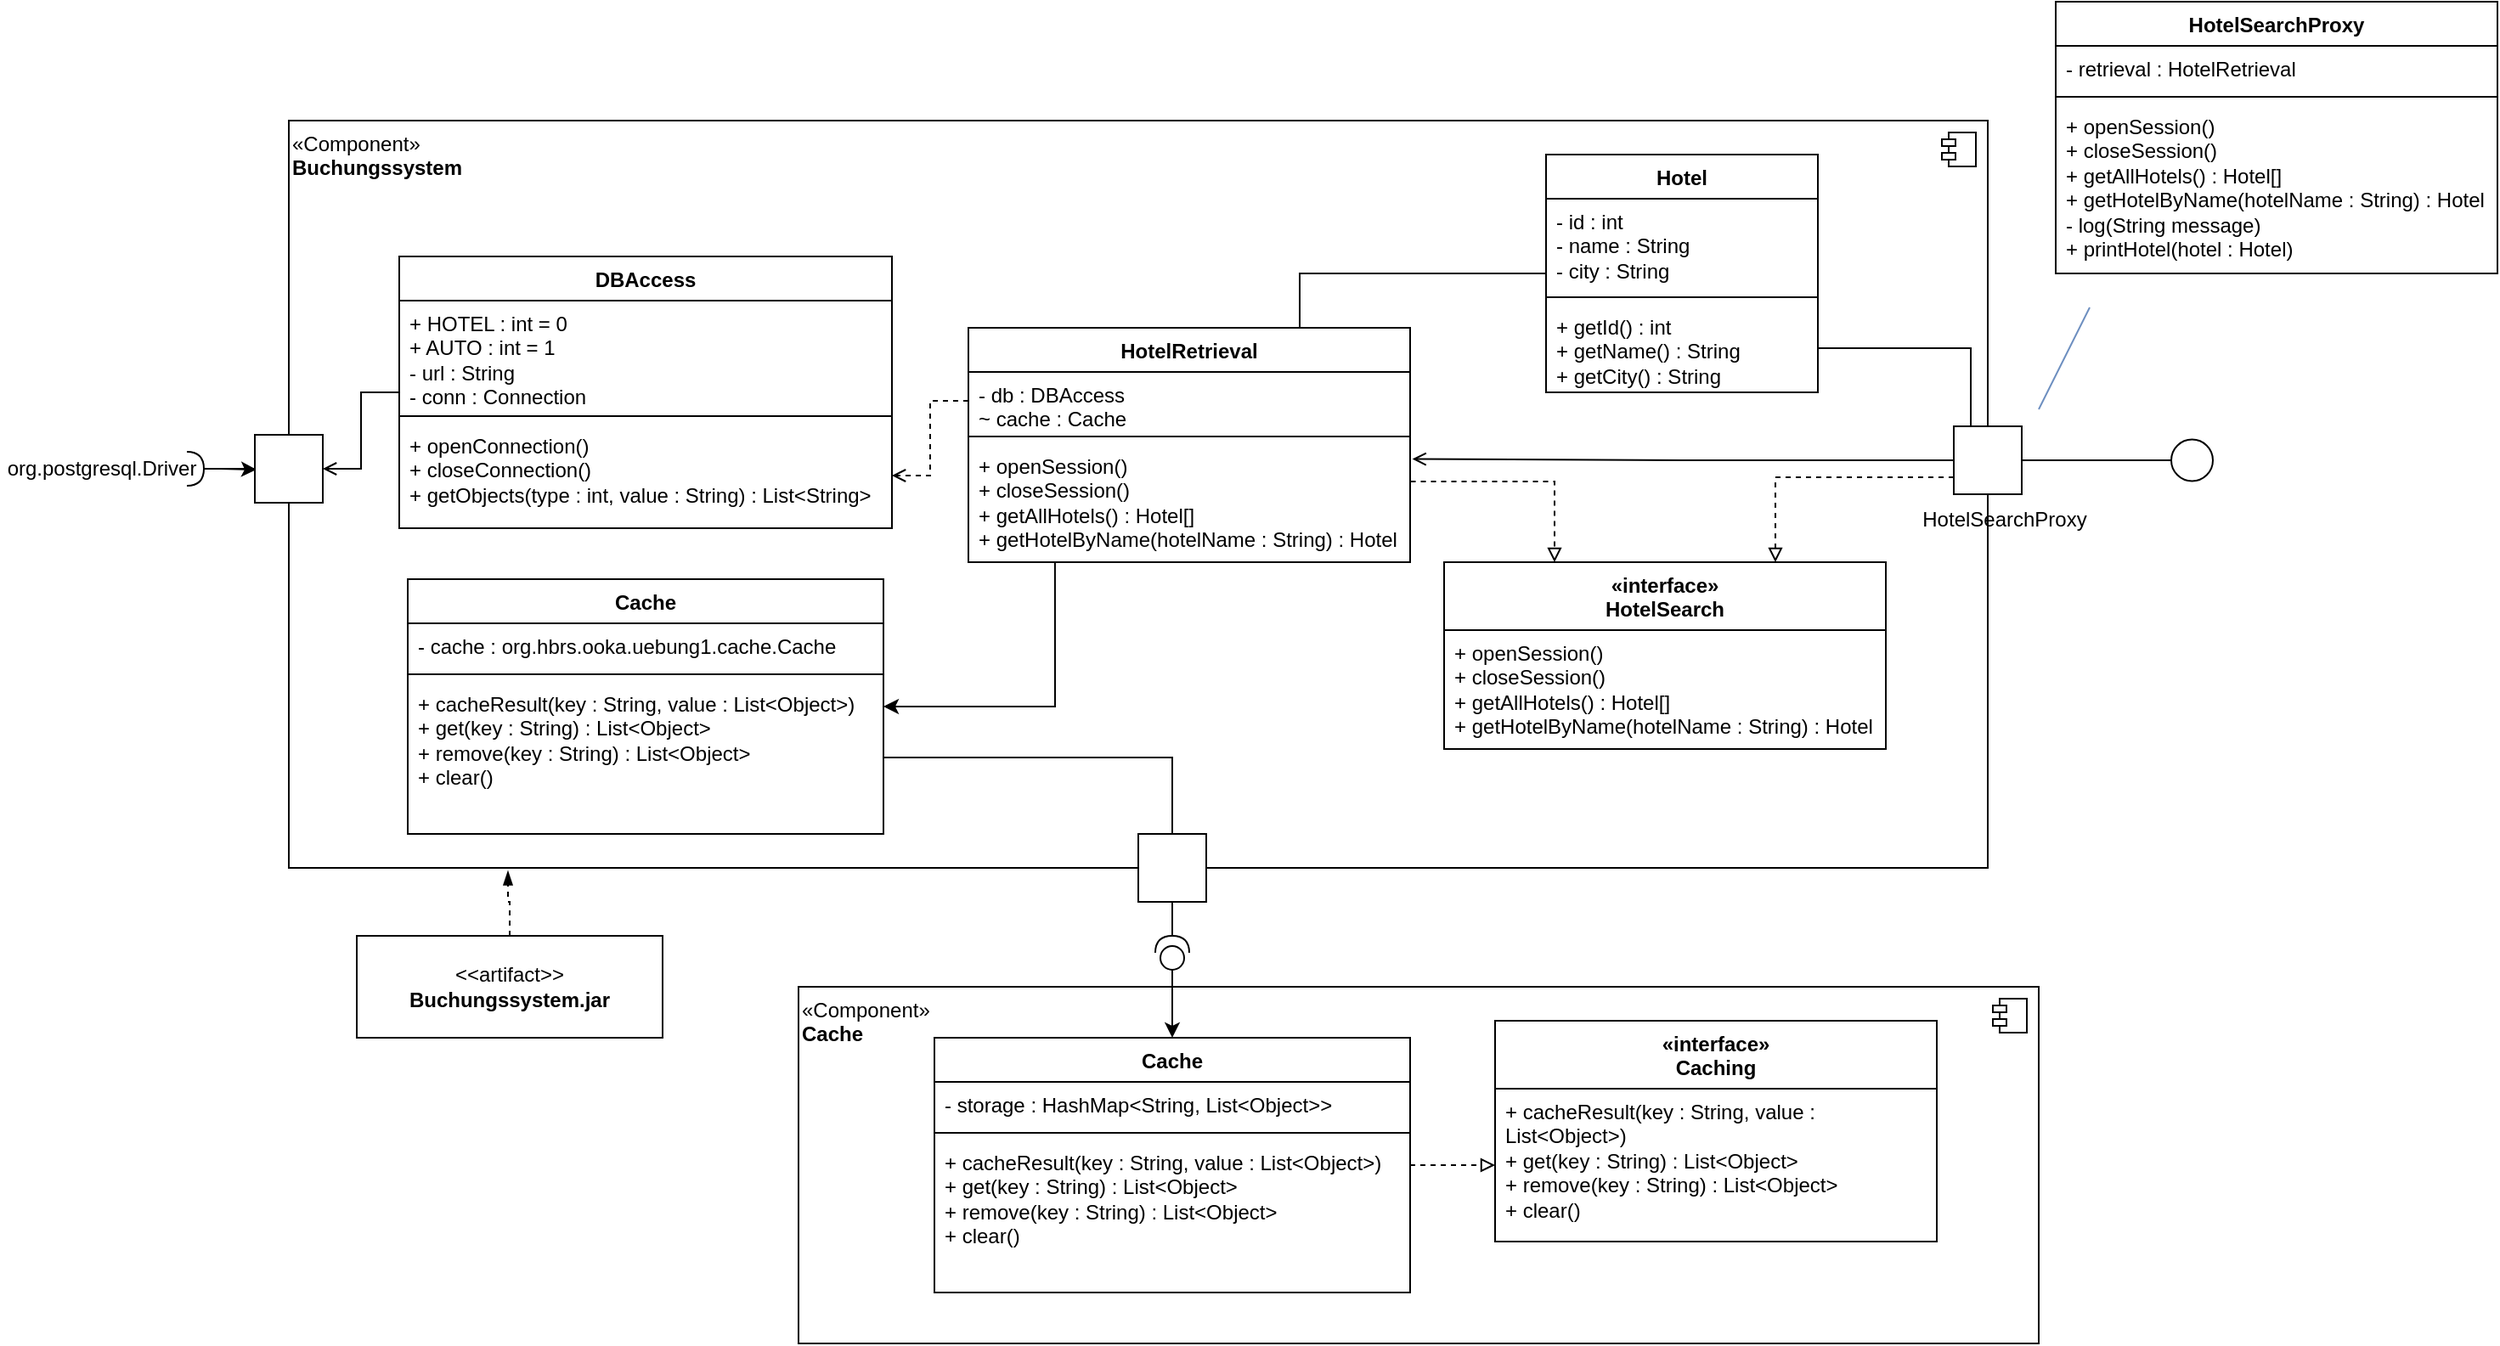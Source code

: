 <mxfile version="24.2.5" type="device">
  <diagram id="C5RBs43oDa-KdzZeNtuy" name="Page-1">
    <mxGraphModel dx="1509" dy="837" grid="1" gridSize="10" guides="1" tooltips="1" connect="1" arrows="1" fold="1" page="1" pageScale="1" pageWidth="827" pageHeight="1169" math="0" shadow="0">
      <root>
        <mxCell id="WIyWlLk6GJQsqaUBKTNV-0" />
        <mxCell id="WIyWlLk6GJQsqaUBKTNV-1" parent="WIyWlLk6GJQsqaUBKTNV-0" />
        <mxCell id="krm9d7vADcxVfsqMJkB_-36" value="&lt;div align=&quot;left&quot;&gt;«Component»&lt;br&gt;&lt;b&gt;Buchungssystem&lt;/b&gt;&lt;/div&gt;" style="html=1;dropTarget=0;whiteSpace=wrap;align=left;verticalAlign=top;" parent="WIyWlLk6GJQsqaUBKTNV-1" vertex="1">
          <mxGeometry x="960" y="330" width="1000" height="440" as="geometry" />
        </mxCell>
        <mxCell id="krm9d7vADcxVfsqMJkB_-37" value="" style="shape=module;jettyWidth=8;jettyHeight=4;" parent="krm9d7vADcxVfsqMJkB_-36" vertex="1">
          <mxGeometry x="1" width="20" height="20" relative="1" as="geometry">
            <mxPoint x="-27" y="7" as="offset" />
          </mxGeometry>
        </mxCell>
        <mxCell id="8AGIbNtnOzBg6D7uvN0T-45" style="edgeStyle=orthogonalEdgeStyle;rounded=0;orthogonalLoop=1;jettySize=auto;html=1;entryX=1;entryY=0.5;entryDx=0;entryDy=0;exitX=0.196;exitY=1.005;exitDx=0;exitDy=0;exitPerimeter=0;" edge="1" parent="WIyWlLk6GJQsqaUBKTNV-1" source="krm9d7vADcxVfsqMJkB_-7" target="krm9d7vADcxVfsqMJkB_-23">
          <mxGeometry relative="1" as="geometry" />
        </mxCell>
        <mxCell id="krm9d7vADcxVfsqMJkB_-4" value="HotelRetrieval" style="swimlane;fontStyle=1;align=center;verticalAlign=top;childLayout=stackLayout;horizontal=1;startSize=26;horizontalStack=0;resizeParent=1;resizeParentMax=0;resizeLast=0;collapsible=1;marginBottom=0;whiteSpace=wrap;html=1;" parent="WIyWlLk6GJQsqaUBKTNV-1" vertex="1">
          <mxGeometry x="1360" y="452" width="260" height="138" as="geometry" />
        </mxCell>
        <mxCell id="krm9d7vADcxVfsqMJkB_-5" value="&lt;div&gt;- db : DBAccess&lt;/div&gt;&lt;div&gt;~ cache : Cache&lt;br&gt;&lt;/div&gt;" style="text;strokeColor=none;fillColor=none;align=left;verticalAlign=top;spacingLeft=4;spacingRight=4;overflow=hidden;rotatable=0;points=[[0,0.5],[1,0.5]];portConstraint=eastwest;whiteSpace=wrap;html=1;" parent="krm9d7vADcxVfsqMJkB_-4" vertex="1">
          <mxGeometry y="26" width="260" height="34" as="geometry" />
        </mxCell>
        <mxCell id="krm9d7vADcxVfsqMJkB_-6" value="" style="line;strokeWidth=1;fillColor=none;align=left;verticalAlign=middle;spacingTop=-1;spacingLeft=3;spacingRight=3;rotatable=0;labelPosition=right;points=[];portConstraint=eastwest;strokeColor=inherit;" parent="krm9d7vADcxVfsqMJkB_-4" vertex="1">
          <mxGeometry y="60" width="260" height="8" as="geometry" />
        </mxCell>
        <mxCell id="krm9d7vADcxVfsqMJkB_-7" value="&lt;div&gt;+ openSession()&lt;/div&gt;&lt;div&gt;+ closeSession()&lt;/div&gt;&lt;div&gt;+ getAllHotels() : Hotel[]&lt;/div&gt;&lt;div&gt;+ getHotelByName(hotelName : String) : Hotel&lt;/div&gt;" style="text;strokeColor=none;fillColor=none;align=left;verticalAlign=top;spacingLeft=4;spacingRight=4;overflow=hidden;rotatable=0;points=[[0,0.5],[1,0.5]];portConstraint=eastwest;whiteSpace=wrap;html=1;" parent="krm9d7vADcxVfsqMJkB_-4" vertex="1">
          <mxGeometry y="68" width="260" height="70" as="geometry" />
        </mxCell>
        <mxCell id="8AGIbNtnOzBg6D7uvN0T-19" style="edgeStyle=orthogonalEdgeStyle;rounded=0;orthogonalLoop=1;jettySize=auto;html=1;endArrow=none;endFill=0;entryX=0.75;entryY=0;entryDx=0;entryDy=0;" edge="1" parent="WIyWlLk6GJQsqaUBKTNV-1" source="krm9d7vADcxVfsqMJkB_-8" target="krm9d7vADcxVfsqMJkB_-4">
          <mxGeometry relative="1" as="geometry">
            <Array as="points" />
          </mxGeometry>
        </mxCell>
        <mxCell id="krm9d7vADcxVfsqMJkB_-8" value="Hotel" style="swimlane;fontStyle=1;align=center;verticalAlign=top;childLayout=stackLayout;horizontal=1;startSize=26;horizontalStack=0;resizeParent=1;resizeParentMax=0;resizeLast=0;collapsible=1;marginBottom=0;whiteSpace=wrap;html=1;" parent="WIyWlLk6GJQsqaUBKTNV-1" vertex="1">
          <mxGeometry x="1700" y="350" width="160" height="140" as="geometry" />
        </mxCell>
        <mxCell id="krm9d7vADcxVfsqMJkB_-9" value="&lt;div&gt;- id : int&lt;/div&gt;&lt;div&gt;- name : String&lt;/div&gt;&lt;div&gt;- city : String&lt;br&gt;&lt;/div&gt;" style="text;strokeColor=none;fillColor=none;align=left;verticalAlign=top;spacingLeft=4;spacingRight=4;overflow=hidden;rotatable=0;points=[[0,0.5],[1,0.5]];portConstraint=eastwest;whiteSpace=wrap;html=1;" parent="krm9d7vADcxVfsqMJkB_-8" vertex="1">
          <mxGeometry y="26" width="160" height="54" as="geometry" />
        </mxCell>
        <mxCell id="krm9d7vADcxVfsqMJkB_-10" value="" style="line;strokeWidth=1;fillColor=none;align=left;verticalAlign=middle;spacingTop=-1;spacingLeft=3;spacingRight=3;rotatable=0;labelPosition=right;points=[];portConstraint=eastwest;strokeColor=inherit;" parent="krm9d7vADcxVfsqMJkB_-8" vertex="1">
          <mxGeometry y="80" width="160" height="8" as="geometry" />
        </mxCell>
        <mxCell id="krm9d7vADcxVfsqMJkB_-11" value="&lt;div&gt;+ getId() : int&lt;/div&gt;&lt;div&gt;+ getName() : String&lt;/div&gt;&lt;div&gt;+ getCity() : String&lt;br&gt;&lt;/div&gt;" style="text;strokeColor=none;fillColor=none;align=left;verticalAlign=top;spacingLeft=4;spacingRight=4;overflow=hidden;rotatable=0;points=[[0,0.5],[1,0.5]];portConstraint=eastwest;whiteSpace=wrap;html=1;" parent="krm9d7vADcxVfsqMJkB_-8" vertex="1">
          <mxGeometry y="88" width="160" height="52" as="geometry" />
        </mxCell>
        <mxCell id="krm9d7vADcxVfsqMJkB_-18" value="«interface»&lt;br&gt;&lt;b&gt;HotelSearch&lt;/b&gt;" style="swimlane;fontStyle=1;align=center;verticalAlign=top;childLayout=stackLayout;horizontal=1;startSize=40;horizontalStack=0;resizeParent=1;resizeParentMax=0;resizeLast=0;collapsible=1;marginBottom=0;whiteSpace=wrap;html=1;" parent="WIyWlLk6GJQsqaUBKTNV-1" vertex="1">
          <mxGeometry x="1640" y="590" width="260" height="110" as="geometry">
            <mxRectangle x="420" y="500" width="110" height="40" as="alternateBounds" />
          </mxGeometry>
        </mxCell>
        <mxCell id="krm9d7vADcxVfsqMJkB_-19" value="&lt;div&gt;+ openSession()&lt;/div&gt;&lt;div&gt;+ closeSession()&lt;/div&gt;&lt;div&gt;+ getAllHotels() : Hotel[]&lt;/div&gt;&lt;div&gt;+ getHotelByName(hotelName : String) : Hotel&lt;/div&gt;" style="text;strokeColor=none;fillColor=none;align=left;verticalAlign=top;spacingLeft=4;spacingRight=4;overflow=hidden;rotatable=0;points=[[0,0.5],[1,0.5]];portConstraint=eastwest;whiteSpace=wrap;html=1;" parent="krm9d7vADcxVfsqMJkB_-18" vertex="1">
          <mxGeometry y="40" width="260" height="70" as="geometry" />
        </mxCell>
        <mxCell id="krm9d7vADcxVfsqMJkB_-28" value="HotelSearchProxy" style="swimlane;fontStyle=1;align=center;verticalAlign=top;childLayout=stackLayout;horizontal=1;startSize=26;horizontalStack=0;resizeParent=1;resizeParentMax=0;resizeLast=0;collapsible=1;marginBottom=0;whiteSpace=wrap;html=1;" parent="WIyWlLk6GJQsqaUBKTNV-1" vertex="1">
          <mxGeometry x="2000" y="260" width="260" height="160" as="geometry" />
        </mxCell>
        <mxCell id="krm9d7vADcxVfsqMJkB_-29" value="- retrieval : HotelRetrieval" style="text;strokeColor=none;fillColor=none;align=left;verticalAlign=top;spacingLeft=4;spacingRight=4;overflow=hidden;rotatable=0;points=[[0,0.5],[1,0.5]];portConstraint=eastwest;whiteSpace=wrap;html=1;" parent="krm9d7vADcxVfsqMJkB_-28" vertex="1">
          <mxGeometry y="26" width="260" height="26" as="geometry" />
        </mxCell>
        <mxCell id="krm9d7vADcxVfsqMJkB_-30" value="" style="line;strokeWidth=1;fillColor=none;align=left;verticalAlign=middle;spacingTop=-1;spacingLeft=3;spacingRight=3;rotatable=0;labelPosition=right;points=[];portConstraint=eastwest;strokeColor=inherit;" parent="krm9d7vADcxVfsqMJkB_-28" vertex="1">
          <mxGeometry y="52" width="260" height="8" as="geometry" />
        </mxCell>
        <mxCell id="krm9d7vADcxVfsqMJkB_-31" value="&lt;div&gt;+ openSession()&lt;/div&gt;&lt;div&gt;+ closeSession()&lt;/div&gt;&lt;div&gt;+ getAllHotels() : Hotel[]&lt;/div&gt;&lt;div&gt;+ getHotelByName(hotelName : String) : Hotel&lt;/div&gt;&lt;div&gt;- log(String message)&lt;/div&gt;&lt;div&gt;+ printHotel(hotel : Hotel)&lt;br&gt;&lt;/div&gt;" style="text;strokeColor=none;fillColor=none;align=left;verticalAlign=top;spacingLeft=4;spacingRight=4;overflow=hidden;rotatable=0;points=[[0,0.5],[1,0.5]];portConstraint=eastwest;whiteSpace=wrap;html=1;" parent="krm9d7vADcxVfsqMJkB_-28" vertex="1">
          <mxGeometry y="60" width="260" height="100" as="geometry" />
        </mxCell>
        <mxCell id="8AGIbNtnOzBg6D7uvN0T-43" style="edgeStyle=orthogonalEdgeStyle;rounded=0;orthogonalLoop=1;jettySize=auto;html=1;entryX=1;entryY=0.5;entryDx=0;entryDy=0;endArrow=open;endFill=0;" edge="1" parent="WIyWlLk6GJQsqaUBKTNV-1" source="krm9d7vADcxVfsqMJkB_-0" target="8AGIbNtnOzBg6D7uvN0T-33">
          <mxGeometry relative="1" as="geometry" />
        </mxCell>
        <mxCell id="krm9d7vADcxVfsqMJkB_-0" value="DBAccess" style="swimlane;fontStyle=1;align=center;verticalAlign=top;childLayout=stackLayout;horizontal=1;startSize=26;horizontalStack=0;resizeParent=1;resizeParentMax=0;resizeLast=0;collapsible=1;marginBottom=0;whiteSpace=wrap;html=1;" parent="WIyWlLk6GJQsqaUBKTNV-1" vertex="1">
          <mxGeometry x="1025" y="410" width="290" height="160" as="geometry" />
        </mxCell>
        <mxCell id="krm9d7vADcxVfsqMJkB_-1" value="&lt;div&gt;+ HOTEL : int = 0&lt;/div&gt;&lt;div&gt;+ AUTO : int = 1&lt;/div&gt;&lt;div&gt;- url : String&lt;/div&gt;&lt;div&gt;- conn : Connection&lt;br&gt;&lt;/div&gt;&lt;div&gt;&lt;br&gt;&lt;/div&gt;" style="text;strokeColor=none;fillColor=none;align=left;verticalAlign=top;spacingLeft=4;spacingRight=4;overflow=hidden;rotatable=0;points=[[0,0.5],[1,0.5]];portConstraint=eastwest;whiteSpace=wrap;html=1;" parent="krm9d7vADcxVfsqMJkB_-0" vertex="1">
          <mxGeometry y="26" width="290" height="64" as="geometry" />
        </mxCell>
        <mxCell id="krm9d7vADcxVfsqMJkB_-2" value="" style="line;strokeWidth=1;fillColor=none;align=left;verticalAlign=middle;spacingTop=-1;spacingLeft=3;spacingRight=3;rotatable=0;labelPosition=right;points=[];portConstraint=eastwest;strokeColor=inherit;" parent="krm9d7vADcxVfsqMJkB_-0" vertex="1">
          <mxGeometry y="90" width="290" height="8" as="geometry" />
        </mxCell>
        <mxCell id="krm9d7vADcxVfsqMJkB_-3" value="&lt;div&gt;+ openConnection()&lt;/div&gt;&lt;div&gt;+ closeConnection()&lt;/div&gt;&lt;div&gt;+ getObjects(type : int, value : String) : List&amp;lt;String&amp;gt;&lt;br&gt;&lt;/div&gt;" style="text;strokeColor=none;fillColor=none;align=left;verticalAlign=top;spacingLeft=4;spacingRight=4;overflow=hidden;rotatable=0;points=[[0,0.5],[1,0.5]];portConstraint=eastwest;whiteSpace=wrap;html=1;" parent="krm9d7vADcxVfsqMJkB_-0" vertex="1">
          <mxGeometry y="98" width="290" height="62" as="geometry" />
        </mxCell>
        <mxCell id="krm9d7vADcxVfsqMJkB_-23" value="Cache" style="swimlane;fontStyle=1;align=center;verticalAlign=top;childLayout=stackLayout;horizontal=1;startSize=26;horizontalStack=0;resizeParent=1;resizeParentMax=0;resizeLast=0;collapsible=1;marginBottom=0;whiteSpace=wrap;html=1;" parent="WIyWlLk6GJQsqaUBKTNV-1" vertex="1">
          <mxGeometry x="1030" y="600" width="280" height="150" as="geometry" />
        </mxCell>
        <mxCell id="krm9d7vADcxVfsqMJkB_-24" value="- cache : org.hbrs.ooka.uebung1.cache.Cache" style="text;strokeColor=none;fillColor=none;align=left;verticalAlign=top;spacingLeft=4;spacingRight=4;overflow=hidden;rotatable=0;points=[[0,0.5],[1,0.5]];portConstraint=eastwest;whiteSpace=wrap;html=1;" parent="krm9d7vADcxVfsqMJkB_-23" vertex="1">
          <mxGeometry y="26" width="280" height="26" as="geometry" />
        </mxCell>
        <mxCell id="krm9d7vADcxVfsqMJkB_-25" value="" style="line;strokeWidth=1;fillColor=none;align=left;verticalAlign=middle;spacingTop=-1;spacingLeft=3;spacingRight=3;rotatable=0;labelPosition=right;points=[];portConstraint=eastwest;strokeColor=inherit;" parent="krm9d7vADcxVfsqMJkB_-23" vertex="1">
          <mxGeometry y="52" width="280" height="8" as="geometry" />
        </mxCell>
        <mxCell id="krm9d7vADcxVfsqMJkB_-26" value="&lt;div&gt;+ cacheResult(key : String, value : List&amp;lt;Object&amp;gt;)&lt;/div&gt;&lt;div&gt;+ get(key : String) : List&amp;lt;Object&amp;gt;&lt;/div&gt;&lt;div&gt;+ remove(key : String) : List&amp;lt;Object&amp;gt;&lt;/div&gt;&lt;div&gt;+ clear()&lt;br&gt;&lt;/div&gt;" style="text;strokeColor=none;fillColor=none;align=left;verticalAlign=top;spacingLeft=4;spacingRight=4;overflow=hidden;rotatable=0;points=[[0,0.5],[1,0.5]];portConstraint=eastwest;whiteSpace=wrap;html=1;" parent="krm9d7vADcxVfsqMJkB_-23" vertex="1">
          <mxGeometry y="60" width="280" height="90" as="geometry" />
        </mxCell>
        <mxCell id="8AGIbNtnOzBg6D7uvN0T-8" value="&amp;lt;&amp;lt;artifact&amp;gt;&amp;gt;&lt;br&gt;&lt;b&gt;Buchungssystem.jar&lt;/b&gt;&lt;br&gt;&lt;b&gt;&lt;/b&gt;" style="html=1;align=center;verticalAlign=middle;dashed=0;whiteSpace=wrap;" vertex="1" parent="WIyWlLk6GJQsqaUBKTNV-1">
          <mxGeometry x="1000" y="810" width="180" height="60" as="geometry" />
        </mxCell>
        <mxCell id="8AGIbNtnOzBg6D7uvN0T-11" style="edgeStyle=orthogonalEdgeStyle;rounded=0;orthogonalLoop=1;jettySize=auto;html=1;entryX=0.129;entryY=1.004;entryDx=0;entryDy=0;entryPerimeter=0;dashed=1;endArrow=blockThin;endFill=1;" edge="1" parent="WIyWlLk6GJQsqaUBKTNV-1" source="8AGIbNtnOzBg6D7uvN0T-8" target="krm9d7vADcxVfsqMJkB_-36">
          <mxGeometry relative="1" as="geometry" />
        </mxCell>
        <mxCell id="8AGIbNtnOzBg6D7uvN0T-13" style="edgeStyle=orthogonalEdgeStyle;rounded=0;orthogonalLoop=1;jettySize=auto;html=1;entryX=0.75;entryY=0;entryDx=0;entryDy=0;dashed=1;endArrow=block;endFill=0;exitX=0;exitY=0.75;exitDx=0;exitDy=0;" edge="1" parent="WIyWlLk6GJQsqaUBKTNV-1" source="8AGIbNtnOzBg6D7uvN0T-10" target="krm9d7vADcxVfsqMJkB_-18">
          <mxGeometry relative="1" as="geometry">
            <mxPoint x="1670" y="570" as="sourcePoint" />
          </mxGeometry>
        </mxCell>
        <mxCell id="8AGIbNtnOzBg6D7uvN0T-14" style="edgeStyle=orthogonalEdgeStyle;rounded=0;orthogonalLoop=1;jettySize=auto;html=1;dashed=1;endArrow=block;endFill=0;entryX=0.25;entryY=0;entryDx=0;entryDy=0;exitX=1.001;exitY=0.321;exitDx=0;exitDy=0;exitPerimeter=0;" edge="1" parent="WIyWlLk6GJQsqaUBKTNV-1" source="krm9d7vADcxVfsqMJkB_-7" target="krm9d7vADcxVfsqMJkB_-18">
          <mxGeometry relative="1" as="geometry" />
        </mxCell>
        <mxCell id="8AGIbNtnOzBg6D7uvN0T-15" style="edgeStyle=orthogonalEdgeStyle;rounded=0;orthogonalLoop=1;jettySize=auto;html=1;exitX=0;exitY=0.5;exitDx=0;exitDy=0;entryX=1.005;entryY=0.132;entryDx=0;entryDy=0;entryPerimeter=0;endArrow=open;endFill=0;" edge="1" parent="WIyWlLk6GJQsqaUBKTNV-1" source="8AGIbNtnOzBg6D7uvN0T-10" target="krm9d7vADcxVfsqMJkB_-7">
          <mxGeometry relative="1" as="geometry">
            <mxPoint x="1670" y="540" as="sourcePoint" />
            <Array as="points" />
          </mxGeometry>
        </mxCell>
        <mxCell id="8AGIbNtnOzBg6D7uvN0T-18" value="" style="endArrow=none;html=1;rounded=0;fillColor=#dae8fc;strokeColor=#6c8ebf;" edge="1" parent="WIyWlLk6GJQsqaUBKTNV-1">
          <mxGeometry width="50" height="50" relative="1" as="geometry">
            <mxPoint x="1990" y="500" as="sourcePoint" />
            <mxPoint x="2020" y="440" as="targetPoint" />
          </mxGeometry>
        </mxCell>
        <mxCell id="8AGIbNtnOzBg6D7uvN0T-20" style="edgeStyle=orthogonalEdgeStyle;rounded=0;orthogonalLoop=1;jettySize=auto;html=1;entryX=1;entryY=0.5;entryDx=0;entryDy=0;dashed=1;endArrow=open;endFill=0;" edge="1" parent="WIyWlLk6GJQsqaUBKTNV-1" source="krm9d7vADcxVfsqMJkB_-5" target="krm9d7vADcxVfsqMJkB_-3">
          <mxGeometry relative="1" as="geometry" />
        </mxCell>
        <mxCell id="8AGIbNtnOzBg6D7uvN0T-21" style="edgeStyle=orthogonalEdgeStyle;rounded=0;orthogonalLoop=1;jettySize=auto;html=1;entryX=0.25;entryY=0;entryDx=0;entryDy=0;endArrow=none;endFill=0;" edge="1" parent="WIyWlLk6GJQsqaUBKTNV-1" source="krm9d7vADcxVfsqMJkB_-11" target="8AGIbNtnOzBg6D7uvN0T-10">
          <mxGeometry relative="1" as="geometry" />
        </mxCell>
        <mxCell id="8AGIbNtnOzBg6D7uvN0T-22" value="" style="group" vertex="1" connectable="0" parent="WIyWlLk6GJQsqaUBKTNV-1">
          <mxGeometry x="1940" y="510" width="60" height="70" as="geometry" />
        </mxCell>
        <mxCell id="8AGIbNtnOzBg6D7uvN0T-10" value="" style="rounded=0;whiteSpace=wrap;html=1;" vertex="1" parent="8AGIbNtnOzBg6D7uvN0T-22">
          <mxGeometry width="40" height="40" as="geometry" />
        </mxCell>
        <mxCell id="8AGIbNtnOzBg6D7uvN0T-16" value="HotelSearchProxy" style="text;html=1;align=center;verticalAlign=middle;whiteSpace=wrap;rounded=0;" vertex="1" parent="8AGIbNtnOzBg6D7uvN0T-22">
          <mxGeometry y="40" width="60" height="30" as="geometry" />
        </mxCell>
        <mxCell id="8AGIbNtnOzBg6D7uvN0T-23" value="" style="group" vertex="1" connectable="0" parent="WIyWlLk6GJQsqaUBKTNV-1">
          <mxGeometry x="1460" y="750" width="60" height="80" as="geometry" />
        </mxCell>
        <mxCell id="8AGIbNtnOzBg6D7uvN0T-24" value="" style="rounded=0;whiteSpace=wrap;html=1;" vertex="1" parent="8AGIbNtnOzBg6D7uvN0T-23">
          <mxGeometry width="40" height="40" as="geometry" />
        </mxCell>
        <mxCell id="8AGIbNtnOzBg6D7uvN0T-29" value="" style="shape=providedRequiredInterface;html=1;verticalLabelPosition=bottom;sketch=0;rotation=-90;" vertex="1" parent="8AGIbNtnOzBg6D7uvN0T-23">
          <mxGeometry x="10" y="60" width="20" height="20" as="geometry" />
        </mxCell>
        <mxCell id="8AGIbNtnOzBg6D7uvN0T-30" style="edgeStyle=orthogonalEdgeStyle;rounded=0;orthogonalLoop=1;jettySize=auto;html=1;exitX=0.5;exitY=1;exitDx=0;exitDy=0;entryX=1;entryY=0.5;entryDx=0;entryDy=0;entryPerimeter=0;endArrow=none;endFill=0;" edge="1" parent="8AGIbNtnOzBg6D7uvN0T-23" source="8AGIbNtnOzBg6D7uvN0T-24" target="8AGIbNtnOzBg6D7uvN0T-29">
          <mxGeometry relative="1" as="geometry">
            <mxPoint x="39.48" y="200" as="targetPoint" />
            <mxPoint x="19.48" y="100.0" as="sourcePoint" />
          </mxGeometry>
        </mxCell>
        <mxCell id="8AGIbNtnOzBg6D7uvN0T-26" value="" style="ellipse;whiteSpace=wrap;html=1;" vertex="1" parent="WIyWlLk6GJQsqaUBKTNV-1">
          <mxGeometry x="2068" y="517.75" width="24.5" height="24.5" as="geometry" />
        </mxCell>
        <mxCell id="8AGIbNtnOzBg6D7uvN0T-27" style="edgeStyle=orthogonalEdgeStyle;rounded=0;orthogonalLoop=1;jettySize=auto;html=1;exitX=1;exitY=0.5;exitDx=0;exitDy=0;entryX=0;entryY=0.5;entryDx=0;entryDy=0;endArrow=none;endFill=0;" edge="1" parent="WIyWlLk6GJQsqaUBKTNV-1" source="8AGIbNtnOzBg6D7uvN0T-10" target="8AGIbNtnOzBg6D7uvN0T-26">
          <mxGeometry relative="1" as="geometry" />
        </mxCell>
        <mxCell id="8AGIbNtnOzBg6D7uvN0T-28" value="" style="group" vertex="1" connectable="0" parent="WIyWlLk6GJQsqaUBKTNV-1">
          <mxGeometry x="1190" y="800" width="840" height="250" as="geometry" />
        </mxCell>
        <mxCell id="8AGIbNtnOzBg6D7uvN0T-0" value="&lt;div align=&quot;left&quot;&gt;«Component»&lt;br&gt;&lt;b&gt;Cache&lt;/b&gt;&lt;/div&gt;" style="html=1;dropTarget=0;whiteSpace=wrap;align=left;verticalAlign=top;" vertex="1" parent="8AGIbNtnOzBg6D7uvN0T-28">
          <mxGeometry x="70" y="40" width="730" height="210" as="geometry" />
        </mxCell>
        <mxCell id="8AGIbNtnOzBg6D7uvN0T-1" value="" style="shape=module;jettyWidth=8;jettyHeight=4;" vertex="1" parent="8AGIbNtnOzBg6D7uvN0T-0">
          <mxGeometry x="1" width="20" height="20" relative="1" as="geometry">
            <mxPoint x="-27" y="7" as="offset" />
          </mxGeometry>
        </mxCell>
        <mxCell id="8AGIbNtnOzBg6D7uvN0T-2" value="«interface»&lt;br&gt;&lt;b&gt;Caching&lt;/b&gt;" style="swimlane;fontStyle=1;align=center;verticalAlign=top;childLayout=stackLayout;horizontal=1;startSize=40;horizontalStack=0;resizeParent=1;resizeParentMax=0;resizeLast=0;collapsible=1;marginBottom=0;whiteSpace=wrap;html=1;" vertex="1" parent="8AGIbNtnOzBg6D7uvN0T-28">
          <mxGeometry x="480" y="60" width="260" height="130" as="geometry">
            <mxRectangle x="420" y="500" width="110" height="40" as="alternateBounds" />
          </mxGeometry>
        </mxCell>
        <mxCell id="8AGIbNtnOzBg6D7uvN0T-3" value="&lt;div&gt;+ cacheResult(key : String, value : List&amp;lt;Object&amp;gt;)&lt;/div&gt;&lt;div&gt;+ get(key : String) : List&amp;lt;Object&amp;gt;&lt;/div&gt;&lt;div&gt;+ remove(key : String) : List&amp;lt;Object&amp;gt;&lt;/div&gt;&lt;div&gt;+ clear()&lt;br&gt;&lt;/div&gt;" style="text;strokeColor=none;fillColor=none;align=left;verticalAlign=top;spacingLeft=4;spacingRight=4;overflow=hidden;rotatable=0;points=[[0,0.5],[1,0.5]];portConstraint=eastwest;whiteSpace=wrap;html=1;" vertex="1" parent="8AGIbNtnOzBg6D7uvN0T-2">
          <mxGeometry y="40" width="260" height="90" as="geometry" />
        </mxCell>
        <mxCell id="8AGIbNtnOzBg6D7uvN0T-12" style="edgeStyle=orthogonalEdgeStyle;rounded=0;orthogonalLoop=1;jettySize=auto;html=1;entryX=0;entryY=0.5;entryDx=0;entryDy=0;dashed=1;endArrow=block;endFill=0;" edge="1" parent="8AGIbNtnOzBg6D7uvN0T-28" source="8AGIbNtnOzBg6D7uvN0T-4" target="8AGIbNtnOzBg6D7uvN0T-3">
          <mxGeometry relative="1" as="geometry" />
        </mxCell>
        <mxCell id="8AGIbNtnOzBg6D7uvN0T-4" value="Cache" style="swimlane;fontStyle=1;align=center;verticalAlign=top;childLayout=stackLayout;horizontal=1;startSize=26;horizontalStack=0;resizeParent=1;resizeParentMax=0;resizeLast=0;collapsible=1;marginBottom=0;whiteSpace=wrap;html=1;" vertex="1" parent="8AGIbNtnOzBg6D7uvN0T-28">
          <mxGeometry x="150" y="70" width="280" height="150" as="geometry" />
        </mxCell>
        <mxCell id="8AGIbNtnOzBg6D7uvN0T-5" value="- storage : HashMap&amp;lt;String, List&amp;lt;Object&amp;gt;&amp;gt;" style="text;strokeColor=none;fillColor=none;align=left;verticalAlign=top;spacingLeft=4;spacingRight=4;overflow=hidden;rotatable=0;points=[[0,0.5],[1,0.5]];portConstraint=eastwest;whiteSpace=wrap;html=1;" vertex="1" parent="8AGIbNtnOzBg6D7uvN0T-4">
          <mxGeometry y="26" width="280" height="26" as="geometry" />
        </mxCell>
        <mxCell id="8AGIbNtnOzBg6D7uvN0T-6" value="" style="line;strokeWidth=1;fillColor=none;align=left;verticalAlign=middle;spacingTop=-1;spacingLeft=3;spacingRight=3;rotatable=0;labelPosition=right;points=[];portConstraint=eastwest;strokeColor=inherit;" vertex="1" parent="8AGIbNtnOzBg6D7uvN0T-4">
          <mxGeometry y="52" width="280" height="8" as="geometry" />
        </mxCell>
        <mxCell id="8AGIbNtnOzBg6D7uvN0T-7" value="&lt;div&gt;+ cacheResult(key : String, value : List&amp;lt;Object&amp;gt;)&lt;/div&gt;&lt;div&gt;+ get(key : String) : List&amp;lt;Object&amp;gt;&lt;/div&gt;&lt;div&gt;+ remove(key : String) : List&amp;lt;Object&amp;gt;&lt;/div&gt;&lt;div&gt;+ clear()&lt;br&gt;&lt;/div&gt;" style="text;strokeColor=none;fillColor=none;align=left;verticalAlign=top;spacingLeft=4;spacingRight=4;overflow=hidden;rotatable=0;points=[[0,0.5],[1,0.5]];portConstraint=eastwest;whiteSpace=wrap;html=1;" vertex="1" parent="8AGIbNtnOzBg6D7uvN0T-4">
          <mxGeometry y="60" width="280" height="90" as="geometry" />
        </mxCell>
        <mxCell id="8AGIbNtnOzBg6D7uvN0T-37" style="edgeStyle=orthogonalEdgeStyle;rounded=0;orthogonalLoop=1;jettySize=auto;html=1;exitX=0;exitY=0.5;exitDx=0;exitDy=0;exitPerimeter=0;" edge="1" parent="WIyWlLk6GJQsqaUBKTNV-1" source="8AGIbNtnOzBg6D7uvN0T-29" target="8AGIbNtnOzBg6D7uvN0T-4">
          <mxGeometry relative="1" as="geometry" />
        </mxCell>
        <mxCell id="8AGIbNtnOzBg6D7uvN0T-35" value="" style="shape=requiredInterface;html=1;verticalLabelPosition=bottom;sketch=0;" vertex="1" parent="WIyWlLk6GJQsqaUBKTNV-1">
          <mxGeometry x="900" y="525" width="10" height="20" as="geometry" />
        </mxCell>
        <mxCell id="8AGIbNtnOzBg6D7uvN0T-34" style="edgeStyle=orthogonalEdgeStyle;rounded=0;orthogonalLoop=1;jettySize=auto;html=1;entryX=1;entryY=0.5;entryDx=0;entryDy=0;entryPerimeter=0;endArrow=none;endFill=0;" edge="1" parent="WIyWlLk6GJQsqaUBKTNV-1" source="8AGIbNtnOzBg6D7uvN0T-33" target="8AGIbNtnOzBg6D7uvN0T-35">
          <mxGeometry relative="1" as="geometry">
            <mxPoint x="790" y="535" as="targetPoint" />
          </mxGeometry>
        </mxCell>
        <mxCell id="8AGIbNtnOzBg6D7uvN0T-44" value="" style="edgeStyle=orthogonalEdgeStyle;rounded=0;orthogonalLoop=1;jettySize=auto;html=1;" edge="1" parent="WIyWlLk6GJQsqaUBKTNV-1" target="8AGIbNtnOzBg6D7uvN0T-33">
          <mxGeometry relative="1" as="geometry">
            <mxPoint x="920" y="535" as="sourcePoint" />
          </mxGeometry>
        </mxCell>
        <mxCell id="8AGIbNtnOzBg6D7uvN0T-36" value="org.postgresql.Driver" style="text;html=1;align=center;verticalAlign=middle;whiteSpace=wrap;rounded=0;" vertex="1" parent="WIyWlLk6GJQsqaUBKTNV-1">
          <mxGeometry x="790" y="520" width="120" height="30" as="geometry" />
        </mxCell>
        <mxCell id="8AGIbNtnOzBg6D7uvN0T-39" style="edgeStyle=orthogonalEdgeStyle;rounded=0;orthogonalLoop=1;jettySize=auto;html=1;entryX=0.5;entryY=0;entryDx=0;entryDy=0;exitX=1;exitY=0.5;exitDx=0;exitDy=0;endArrow=none;endFill=0;" edge="1" parent="WIyWlLk6GJQsqaUBKTNV-1" source="krm9d7vADcxVfsqMJkB_-26" target="8AGIbNtnOzBg6D7uvN0T-24">
          <mxGeometry relative="1" as="geometry">
            <Array as="points">
              <mxPoint x="1480" y="705" />
            </Array>
          </mxGeometry>
        </mxCell>
        <mxCell id="8AGIbNtnOzBg6D7uvN0T-33" value="" style="rounded=0;whiteSpace=wrap;html=1;" vertex="1" parent="WIyWlLk6GJQsqaUBKTNV-1">
          <mxGeometry x="940" y="515" width="40" height="40" as="geometry" />
        </mxCell>
      </root>
    </mxGraphModel>
  </diagram>
</mxfile>
